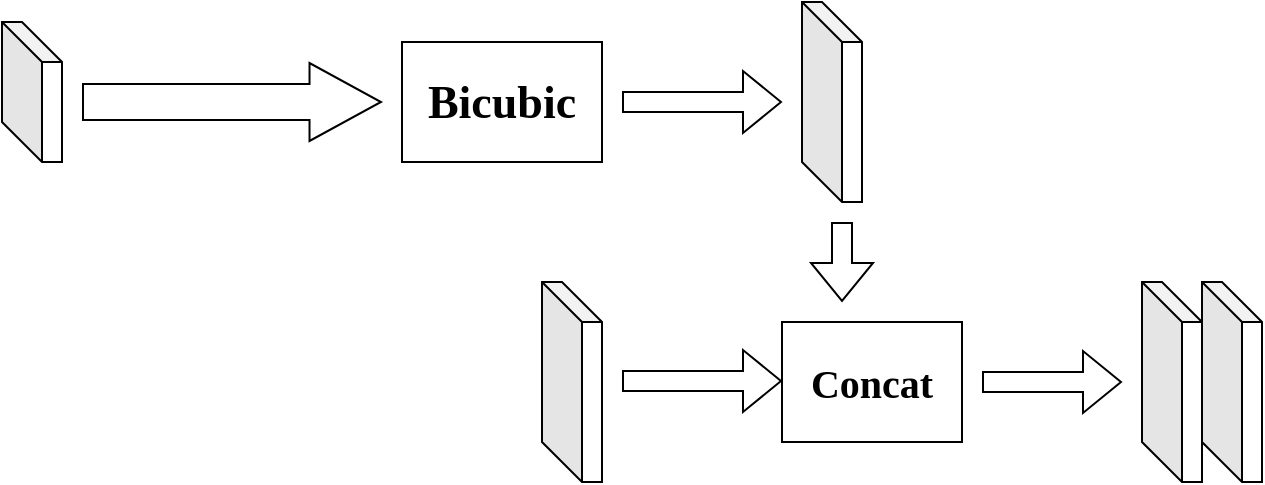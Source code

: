 <mxfile version="25.0.3">
  <diagram name="第 1 页" id="SNIPFmzXmcSbG-cZArPU">
    <mxGraphModel dx="1050" dy="522" grid="1" gridSize="10" guides="1" tooltips="1" connect="1" arrows="1" fold="1" page="1" pageScale="1" pageWidth="827" pageHeight="1169" math="0" shadow="0">
      <root>
        <mxCell id="0" />
        <mxCell id="1" parent="0" />
        <mxCell id="g5X6xDsYKSyg2Ctw5fDZ-1" value="" style="shape=cube;whiteSpace=wrap;html=1;boundedLbl=1;backgroundOutline=1;darkOpacity=0.05;darkOpacity2=0.1;" vertex="1" parent="1">
          <mxGeometry x="170" y="100" width="30" height="70" as="geometry" />
        </mxCell>
        <mxCell id="g5X6xDsYKSyg2Ctw5fDZ-2" value="" style="shape=flexArrow;endArrow=classic;html=1;rounded=0;width=18;endSize=11.58;" edge="1" parent="1">
          <mxGeometry width="50" height="50" relative="1" as="geometry">
            <mxPoint x="210" y="140" as="sourcePoint" />
            <mxPoint x="360" y="140" as="targetPoint" />
          </mxGeometry>
        </mxCell>
        <mxCell id="g5X6xDsYKSyg2Ctw5fDZ-3" value="" style="shape=cube;whiteSpace=wrap;html=1;boundedLbl=1;backgroundOutline=1;darkOpacity=0.05;darkOpacity2=0.1;" vertex="1" parent="1">
          <mxGeometry x="440" y="230" width="30" height="100" as="geometry" />
        </mxCell>
        <mxCell id="g5X6xDsYKSyg2Ctw5fDZ-7" value="" style="rounded=0;whiteSpace=wrap;html=1;" vertex="1" parent="1">
          <mxGeometry x="370" y="110" width="100" height="60" as="geometry" />
        </mxCell>
        <mxCell id="g5X6xDsYKSyg2Ctw5fDZ-8" value="&lt;b&gt;&lt;font style=&quot;font-size: 23px;&quot; face=&quot;Times New Roman&quot;&gt;Bicubic&lt;/font&gt;&lt;/b&gt;" style="text;html=1;align=center;verticalAlign=middle;whiteSpace=wrap;rounded=0;" vertex="1" parent="1">
          <mxGeometry x="390" y="125" width="60" height="30" as="geometry" />
        </mxCell>
        <mxCell id="g5X6xDsYKSyg2Ctw5fDZ-9" value="" style="shape=flexArrow;endArrow=classic;html=1;rounded=0;" edge="1" parent="1">
          <mxGeometry width="50" height="50" relative="1" as="geometry">
            <mxPoint x="480" y="279.5" as="sourcePoint" />
            <mxPoint x="560" y="279.5" as="targetPoint" />
          </mxGeometry>
        </mxCell>
        <mxCell id="g5X6xDsYKSyg2Ctw5fDZ-10" value="" style="shape=flexArrow;endArrow=classic;html=1;rounded=0;" edge="1" parent="1">
          <mxGeometry width="50" height="50" relative="1" as="geometry">
            <mxPoint x="480" y="140" as="sourcePoint" />
            <mxPoint x="560" y="140" as="targetPoint" />
          </mxGeometry>
        </mxCell>
        <mxCell id="g5X6xDsYKSyg2Ctw5fDZ-11" value="" style="shape=cube;whiteSpace=wrap;html=1;boundedLbl=1;backgroundOutline=1;darkOpacity=0.05;darkOpacity2=0.1;" vertex="1" parent="1">
          <mxGeometry x="570" y="90" width="30" height="100" as="geometry" />
        </mxCell>
        <mxCell id="g5X6xDsYKSyg2Ctw5fDZ-13" value="" style="shape=flexArrow;endArrow=classic;html=1;rounded=0;" edge="1" parent="1">
          <mxGeometry width="50" height="50" relative="1" as="geometry">
            <mxPoint x="590" y="200" as="sourcePoint" />
            <mxPoint x="590" y="240" as="targetPoint" />
          </mxGeometry>
        </mxCell>
        <mxCell id="g5X6xDsYKSyg2Ctw5fDZ-14" value="" style="rounded=0;whiteSpace=wrap;html=1;" vertex="1" parent="1">
          <mxGeometry x="560" y="250" width="90" height="60" as="geometry" />
        </mxCell>
        <mxCell id="g5X6xDsYKSyg2Ctw5fDZ-15" value="&lt;b&gt;&lt;font style=&quot;font-size: 20px;&quot; face=&quot;Times New Roman&quot;&gt;Concat&lt;/font&gt;&lt;/b&gt;" style="text;html=1;align=center;verticalAlign=middle;whiteSpace=wrap;rounded=0;" vertex="1" parent="1">
          <mxGeometry x="575" y="265" width="60" height="30" as="geometry" />
        </mxCell>
        <mxCell id="g5X6xDsYKSyg2Ctw5fDZ-16" value="" style="shape=flexArrow;endArrow=classic;html=1;rounded=0;" edge="1" parent="1">
          <mxGeometry width="50" height="50" relative="1" as="geometry">
            <mxPoint x="660" y="280" as="sourcePoint" />
            <mxPoint x="730" y="280" as="targetPoint" />
          </mxGeometry>
        </mxCell>
        <mxCell id="g5X6xDsYKSyg2Ctw5fDZ-17" value="" style="shape=cube;whiteSpace=wrap;html=1;boundedLbl=1;backgroundOutline=1;darkOpacity=0.05;darkOpacity2=0.1;" vertex="1" parent="1">
          <mxGeometry x="740" y="230" width="30" height="100" as="geometry" />
        </mxCell>
        <mxCell id="g5X6xDsYKSyg2Ctw5fDZ-18" value="" style="shape=cube;whiteSpace=wrap;html=1;boundedLbl=1;backgroundOutline=1;darkOpacity=0.05;darkOpacity2=0.1;" vertex="1" parent="1">
          <mxGeometry x="770" y="230" width="30" height="100" as="geometry" />
        </mxCell>
      </root>
    </mxGraphModel>
  </diagram>
</mxfile>
